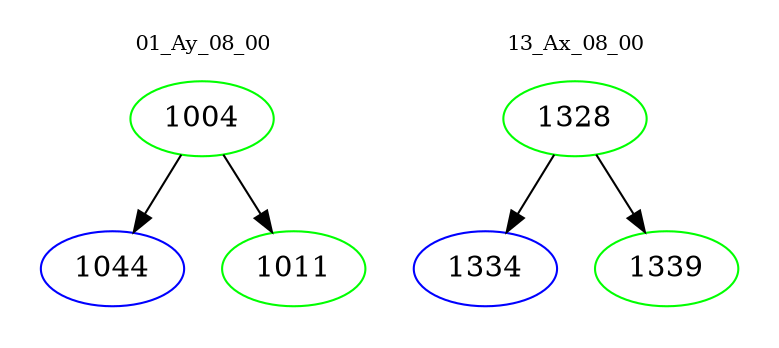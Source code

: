 digraph{
subgraph cluster_0 {
color = white
label = "01_Ay_08_00";
fontsize=10;
T0_1004 [label="1004", color="green"]
T0_1004 -> T0_1044 [color="black"]
T0_1044 [label="1044", color="blue"]
T0_1004 -> T0_1011 [color="black"]
T0_1011 [label="1011", color="green"]
}
subgraph cluster_1 {
color = white
label = "13_Ax_08_00";
fontsize=10;
T1_1328 [label="1328", color="green"]
T1_1328 -> T1_1334 [color="black"]
T1_1334 [label="1334", color="blue"]
T1_1328 -> T1_1339 [color="black"]
T1_1339 [label="1339", color="green"]
}
}
